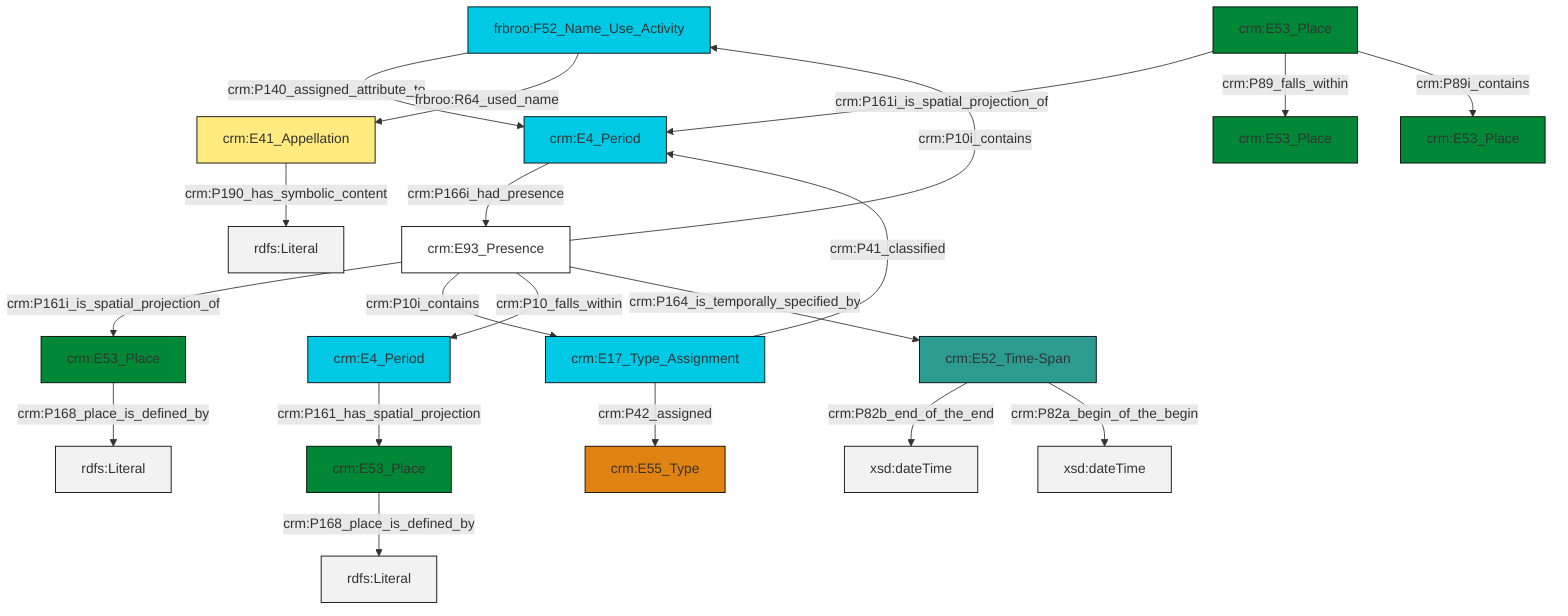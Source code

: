 graph TD
classDef Literal fill:#f2f2f2,stroke:#000000;
classDef CRM_Entity fill:#FFFFFF,stroke:#000000;
classDef Temporal_Entity fill:#00C9E6, stroke:#000000;
classDef Type fill:#E18312, stroke:#000000;
classDef Time-Span fill:#2C9C91, stroke:#000000;
classDef Appellation fill:#FFEB7F, stroke:#000000;
classDef Place fill:#008836, stroke:#000000;
classDef Persistent_Item fill:#B266B2, stroke:#000000;
classDef Conceptual_Object fill:#FFD700, stroke:#000000;
classDef Physical_Thing fill:#D2B48C, stroke:#000000;
classDef Actor fill:#f58aad, stroke:#000000;
classDef PC_Classes fill:#4ce600, stroke:#000000;
classDef Multi fill:#cccccc,stroke:#000000;

0["frbroo:F52_Name_Use_Activity"]:::Temporal_Entity -->|crm:P140_assigned_attribute_to| 2["crm:E4_Period"]:::Temporal_Entity
3["crm:E52_Time-Span"]:::Time-Span -->|crm:P82b_end_of_the_end| 4[xsd:dateTime]:::Literal
7["crm:E53_Place"]:::Place -->|crm:P161i_is_spatial_projection_of| 2["crm:E4_Period"]:::Temporal_Entity
2["crm:E4_Period"]:::Temporal_Entity -->|crm:P166i_had_presence| 9["crm:E93_Presence"]:::CRM_Entity
7["crm:E53_Place"]:::Place -->|crm:P89_falls_within| 12["crm:E53_Place"]:::Place
9["crm:E93_Presence"]:::CRM_Entity -->|crm:P161i_is_spatial_projection_of| 10["crm:E53_Place"]:::Place
9["crm:E93_Presence"]:::CRM_Entity -->|crm:P10i_contains| 16["crm:E17_Type_Assignment"]:::Temporal_Entity
16["crm:E17_Type_Assignment"]:::Temporal_Entity -->|crm:P41_classified| 2["crm:E4_Period"]:::Temporal_Entity
9["crm:E93_Presence"]:::CRM_Entity -->|crm:P10_falls_within| 5["crm:E4_Period"]:::Temporal_Entity
0["frbroo:F52_Name_Use_Activity"]:::Temporal_Entity -->|frbroo:R64_used_name| 19["crm:E41_Appellation"]:::Appellation
19["crm:E41_Appellation"]:::Appellation -->|crm:P190_has_symbolic_content| 20[rdfs:Literal]:::Literal
5["crm:E4_Period"]:::Temporal_Entity -->|crm:P161_has_spatial_projection| 14["crm:E53_Place"]:::Place
10["crm:E53_Place"]:::Place -->|crm:P168_place_is_defined_by| 21[rdfs:Literal]:::Literal
14["crm:E53_Place"]:::Place -->|crm:P168_place_is_defined_by| 22[rdfs:Literal]:::Literal
3["crm:E52_Time-Span"]:::Time-Span -->|crm:P82a_begin_of_the_begin| 24[xsd:dateTime]:::Literal
9["crm:E93_Presence"]:::CRM_Entity -->|crm:P10i_contains| 0["frbroo:F52_Name_Use_Activity"]:::Temporal_Entity
9["crm:E93_Presence"]:::CRM_Entity -->|crm:P164_is_temporally_specified_by| 3["crm:E52_Time-Span"]:::Time-Span
16["crm:E17_Type_Assignment"]:::Temporal_Entity -->|crm:P42_assigned| 27["crm:E55_Type"]:::Type
7["crm:E53_Place"]:::Place -->|crm:P89i_contains| 28["crm:E53_Place"]:::Place